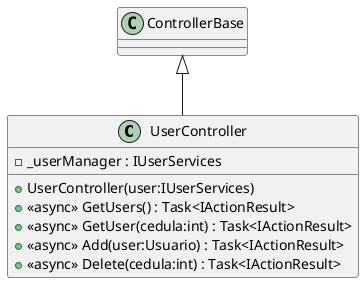 @startuml
class UserController {
    - _userManager : IUserServices
    + UserController(user:IUserServices)
    + <<async>> GetUsers() : Task<IActionResult>
    + <<async>> GetUser(cedula:int) : Task<IActionResult>
    + <<async>> Add(user:Usuario) : Task<IActionResult>
    + <<async>> Delete(cedula:int) : Task<IActionResult>
}
ControllerBase <|-- UserController
@enduml
